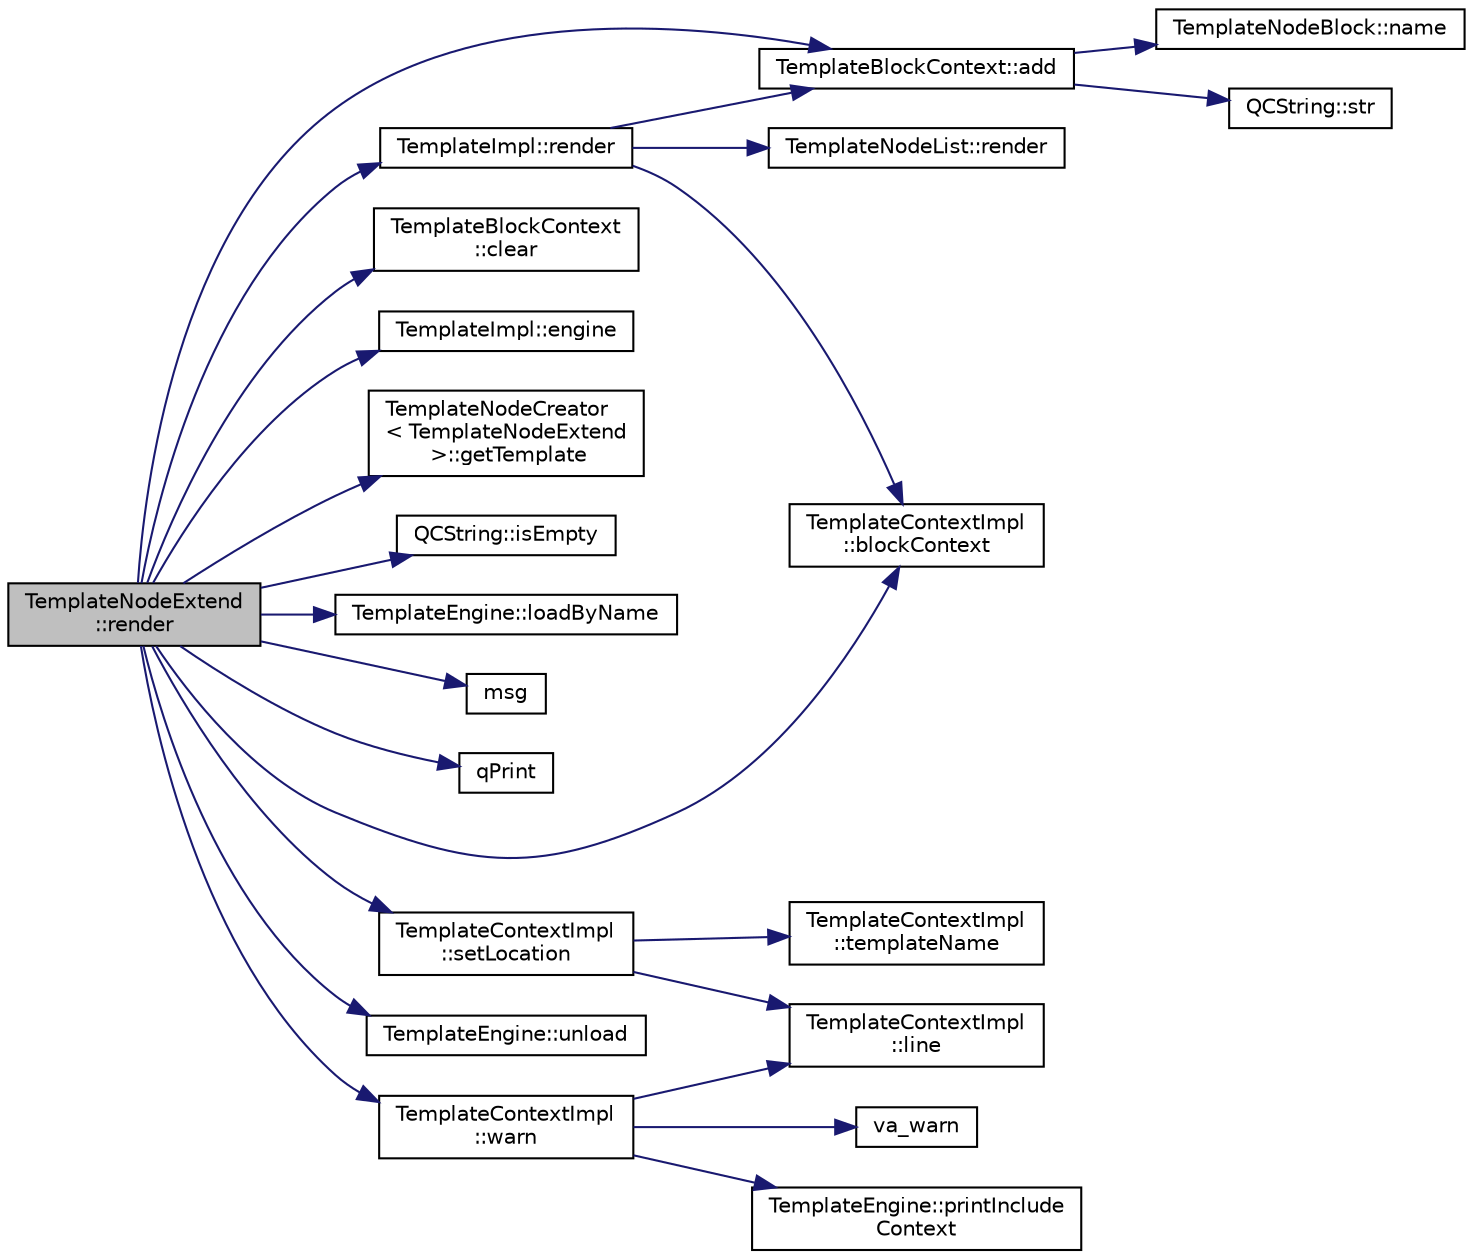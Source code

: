 digraph "TemplateNodeExtend::render"
{
 // LATEX_PDF_SIZE
  edge [fontname="Helvetica",fontsize="10",labelfontname="Helvetica",labelfontsize="10"];
  node [fontname="Helvetica",fontsize="10",shape=record];
  rankdir="LR";
  Node1 [label="TemplateNodeExtend\l::render",height=0.2,width=0.4,color="black", fillcolor="grey75", style="filled", fontcolor="black",tooltip=" "];
  Node1 -> Node2 [color="midnightblue",fontsize="10",style="solid",fontname="Helvetica"];
  Node2 [label="TemplateBlockContext::add",height=0.2,width=0.4,color="black", fillcolor="white", style="filled",URL="$classTemplateBlockContext.html#a3d0a08f3095d647312ccd6fce5b82f05",tooltip=" "];
  Node2 -> Node3 [color="midnightblue",fontsize="10",style="solid",fontname="Helvetica"];
  Node3 [label="TemplateNodeBlock::name",height=0.2,width=0.4,color="black", fillcolor="white", style="filled",URL="$classTemplateNodeBlock.html#a40c7b04c835b6caf2788095c526fdea5",tooltip=" "];
  Node2 -> Node4 [color="midnightblue",fontsize="10",style="solid",fontname="Helvetica"];
  Node4 [label="QCString::str",height=0.2,width=0.4,color="black", fillcolor="white", style="filled",URL="$classQCString.html#a9824b07232eea418ab3b3e7dc3178eec",tooltip=" "];
  Node1 -> Node5 [color="midnightblue",fontsize="10",style="solid",fontname="Helvetica"];
  Node5 [label="TemplateContextImpl\l::blockContext",height=0.2,width=0.4,color="black", fillcolor="white", style="filled",URL="$classTemplateContextImpl.html#aa95cf328b6caf850d094d38e39487fd8",tooltip=" "];
  Node1 -> Node6 [color="midnightblue",fontsize="10",style="solid",fontname="Helvetica"];
  Node6 [label="TemplateBlockContext\l::clear",height=0.2,width=0.4,color="black", fillcolor="white", style="filled",URL="$classTemplateBlockContext.html#aa0e65aff7bd42fcdb019b4ad6ebdd170",tooltip=" "];
  Node1 -> Node7 [color="midnightblue",fontsize="10",style="solid",fontname="Helvetica"];
  Node7 [label="TemplateImpl::engine",height=0.2,width=0.4,color="black", fillcolor="white", style="filled",URL="$classTemplateImpl.html#a7a773efb6ca5d0910b4b4ddb58d6b690",tooltip=" "];
  Node1 -> Node8 [color="midnightblue",fontsize="10",style="solid",fontname="Helvetica"];
  Node8 [label="TemplateNodeCreator\l\< TemplateNodeExtend\l \>::getTemplate",height=0.2,width=0.4,color="black", fillcolor="white", style="filled",URL="$classTemplateNodeCreator.html#aed90758d87b719974e81ed433bbcd7fd",tooltip=" "];
  Node1 -> Node9 [color="midnightblue",fontsize="10",style="solid",fontname="Helvetica"];
  Node9 [label="QCString::isEmpty",height=0.2,width=0.4,color="black", fillcolor="white", style="filled",URL="$classQCString.html#a621c4090d69ad7d05ef8e5234376c3d8",tooltip=" "];
  Node1 -> Node10 [color="midnightblue",fontsize="10",style="solid",fontname="Helvetica"];
  Node10 [label="TemplateEngine::loadByName",height=0.2,width=0.4,color="black", fillcolor="white", style="filled",URL="$classTemplateEngine.html#a518bcc65a14287f897eebad289ecdd11",tooltip=" "];
  Node1 -> Node11 [color="midnightblue",fontsize="10",style="solid",fontname="Helvetica"];
  Node11 [label="msg",height=0.2,width=0.4,color="black", fillcolor="white", style="filled",URL="$message_8cpp.html#aba549a028419cd48a3f373037c2c57eb",tooltip=" "];
  Node1 -> Node12 [color="midnightblue",fontsize="10",style="solid",fontname="Helvetica"];
  Node12 [label="qPrint",height=0.2,width=0.4,color="black", fillcolor="white", style="filled",URL="$qcstring_8h.html#a9851ebb5ae2f65b4d2b1d08421edbfd2",tooltip=" "];
  Node1 -> Node13 [color="midnightblue",fontsize="10",style="solid",fontname="Helvetica"];
  Node13 [label="TemplateImpl::render",height=0.2,width=0.4,color="black", fillcolor="white", style="filled",URL="$classTemplateImpl.html#a7661605861ad9a9c882df458edf4defe",tooltip=" "];
  Node13 -> Node2 [color="midnightblue",fontsize="10",style="solid",fontname="Helvetica"];
  Node13 -> Node5 [color="midnightblue",fontsize="10",style="solid",fontname="Helvetica"];
  Node13 -> Node14 [color="midnightblue",fontsize="10",style="solid",fontname="Helvetica"];
  Node14 [label="TemplateNodeList::render",height=0.2,width=0.4,color="black", fillcolor="white", style="filled",URL="$classTemplateNodeList.html#ae5b2f603e5180c15115a141784f0ae6c",tooltip=" "];
  Node1 -> Node15 [color="midnightblue",fontsize="10",style="solid",fontname="Helvetica"];
  Node15 [label="TemplateContextImpl\l::setLocation",height=0.2,width=0.4,color="black", fillcolor="white", style="filled",URL="$classTemplateContextImpl.html#afb0b4a00e7ab9bcfbc37e52103d4f587",tooltip=" "];
  Node15 -> Node16 [color="midnightblue",fontsize="10",style="solid",fontname="Helvetica"];
  Node16 [label="TemplateContextImpl\l::line",height=0.2,width=0.4,color="black", fillcolor="white", style="filled",URL="$classTemplateContextImpl.html#a136a505a96784f0fe90769a22ff7c7a3",tooltip=" "];
  Node15 -> Node17 [color="midnightblue",fontsize="10",style="solid",fontname="Helvetica"];
  Node17 [label="TemplateContextImpl\l::templateName",height=0.2,width=0.4,color="black", fillcolor="white", style="filled",URL="$classTemplateContextImpl.html#a56fa510c50b85b56c9eb066521f04f84",tooltip=" "];
  Node1 -> Node18 [color="midnightblue",fontsize="10",style="solid",fontname="Helvetica"];
  Node18 [label="TemplateEngine::unload",height=0.2,width=0.4,color="black", fillcolor="white", style="filled",URL="$classTemplateEngine.html#a6050af3395989e4521969369ea7c2de0",tooltip=" "];
  Node1 -> Node19 [color="midnightblue",fontsize="10",style="solid",fontname="Helvetica"];
  Node19 [label="TemplateContextImpl\l::warn",height=0.2,width=0.4,color="black", fillcolor="white", style="filled",URL="$classTemplateContextImpl.html#a5cacf842afb50c0dabb5cd1213fa310f",tooltip=" "];
  Node19 -> Node16 [color="midnightblue",fontsize="10",style="solid",fontname="Helvetica"];
  Node19 -> Node20 [color="midnightblue",fontsize="10",style="solid",fontname="Helvetica"];
  Node20 [label="TemplateEngine::printInclude\lContext",height=0.2,width=0.4,color="black", fillcolor="white", style="filled",URL="$classTemplateEngine.html#a159aaf3096efbfd42cb2a0321d1ec961",tooltip=" "];
  Node19 -> Node21 [color="midnightblue",fontsize="10",style="solid",fontname="Helvetica"];
  Node21 [label="va_warn",height=0.2,width=0.4,color="black", fillcolor="white", style="filled",URL="$message_8cpp.html#a93c2070f58918c66ba1faccc3e182391",tooltip=" "];
}
